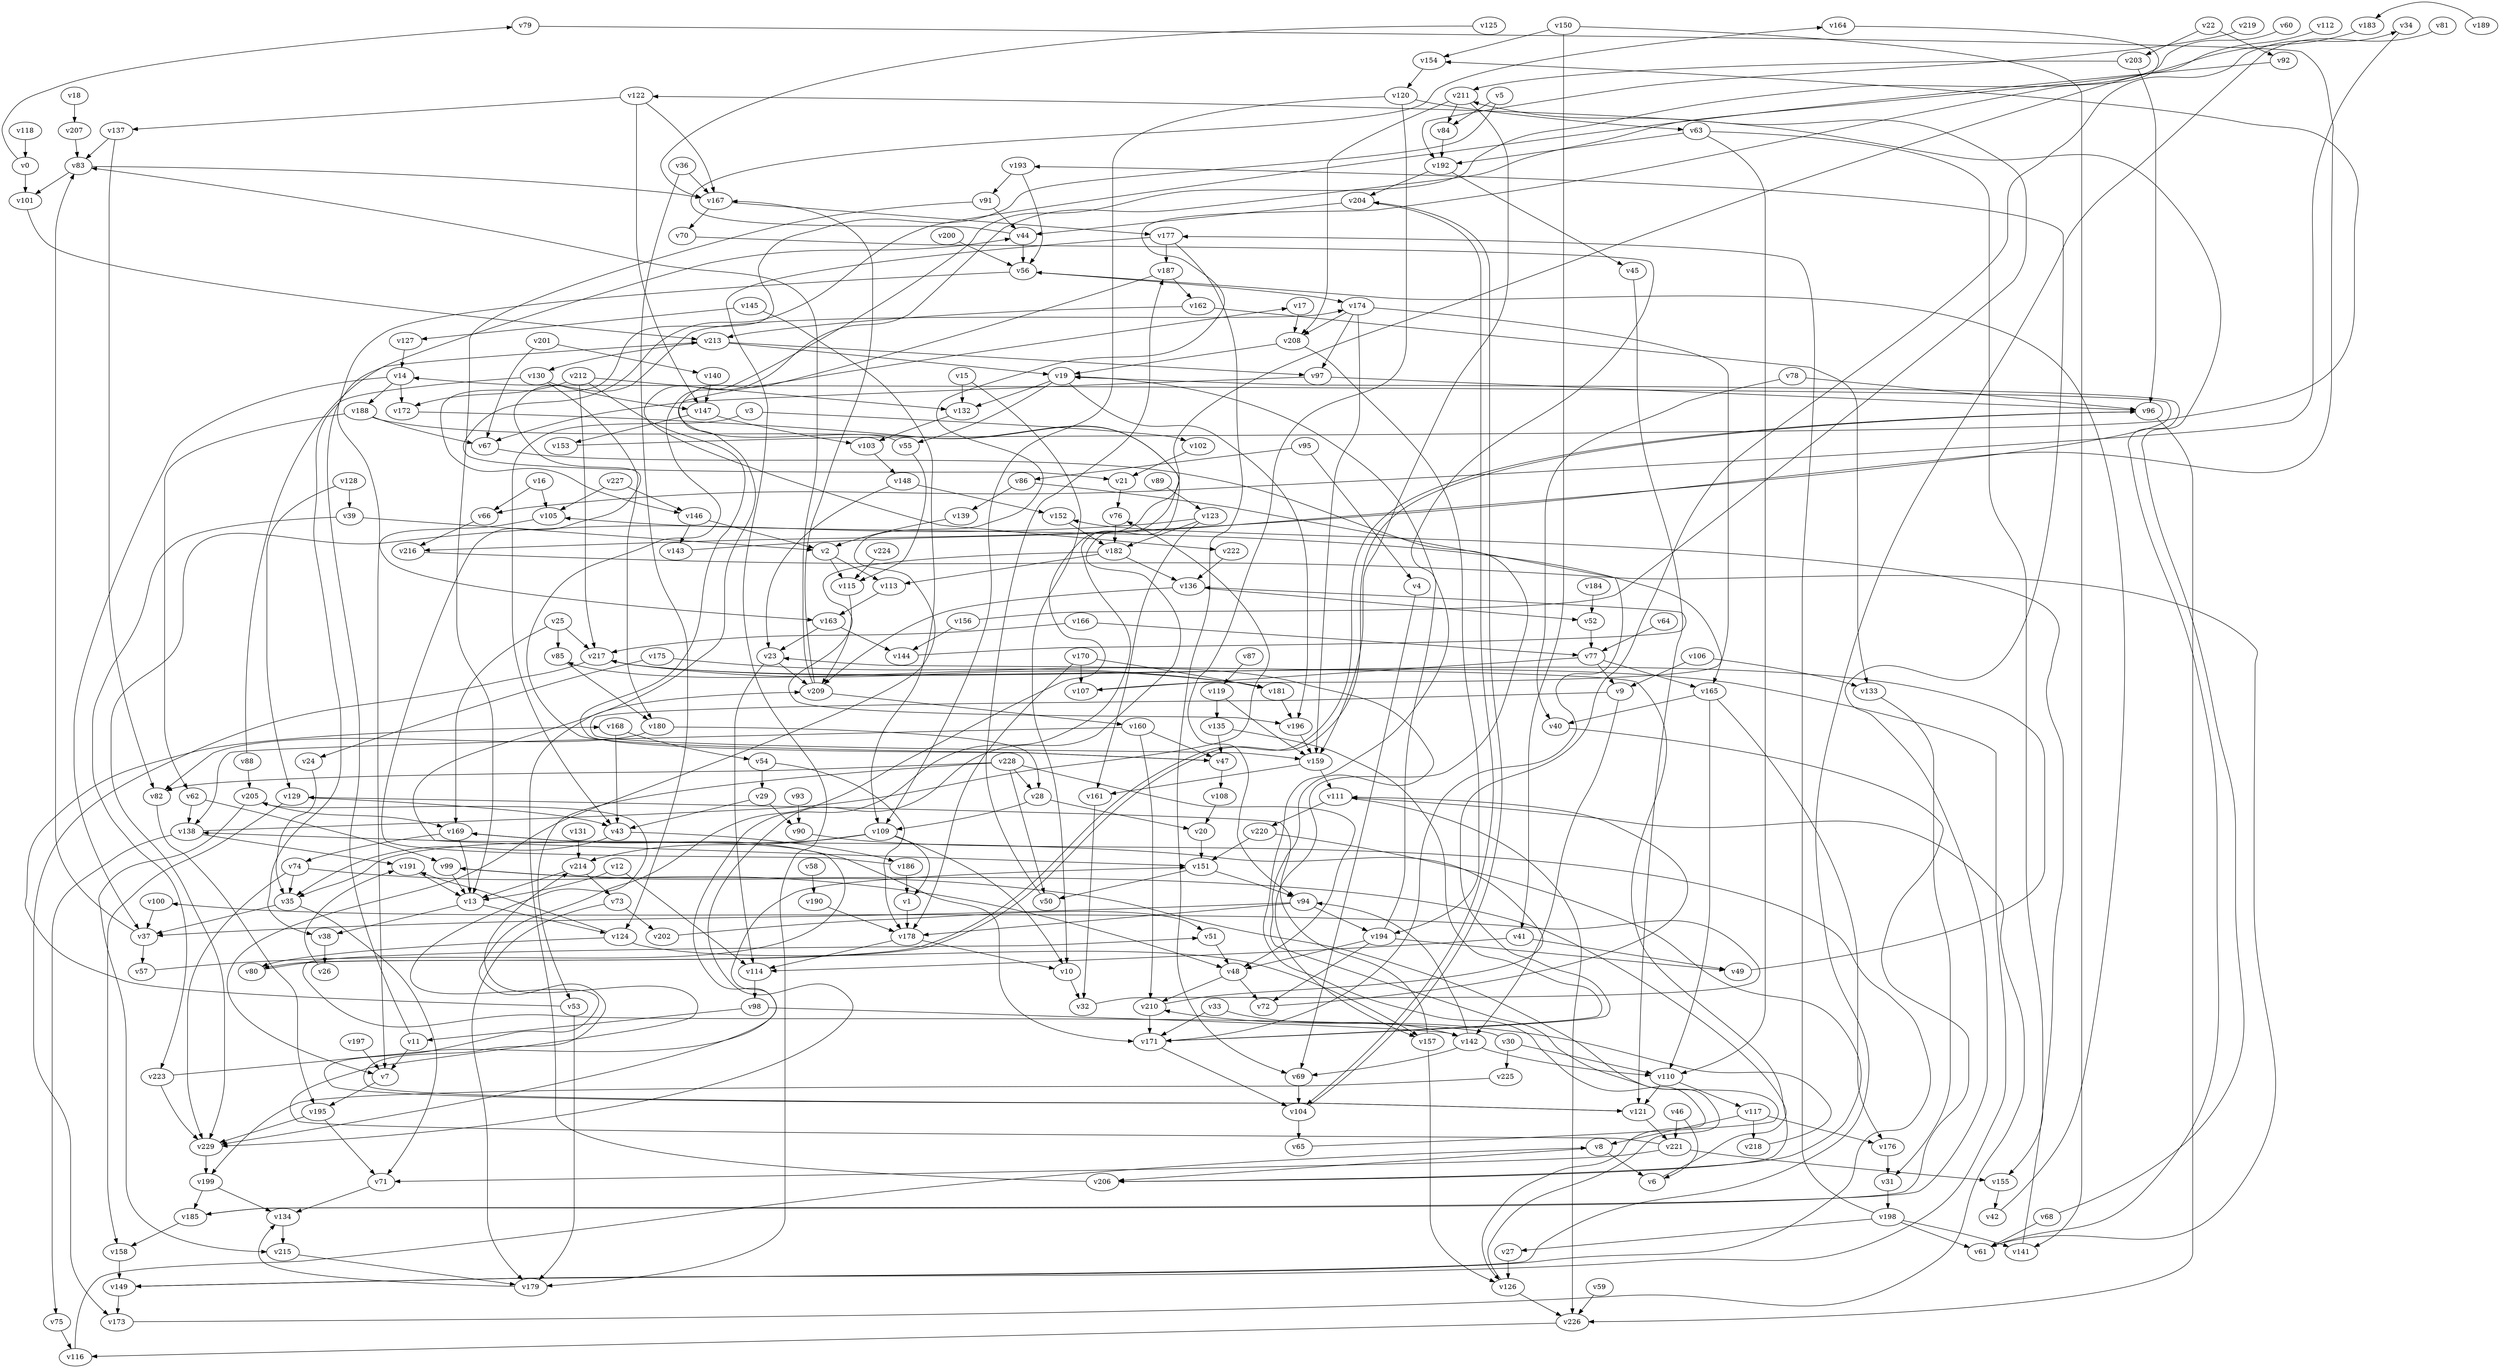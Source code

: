 // Benchmark game 339 - 230 vertices
// time_bound: 96
// targets: v2
digraph G {
    v0 [name="v0", player=0];
    v1 [name="v1", player=0];
    v2 [name="v2", player=1, target=1];
    v3 [name="v3", player=1];
    v4 [name="v4", player=0];
    v5 [name="v5", player=1];
    v6 [name="v6", player=1];
    v7 [name="v7", player=0];
    v8 [name="v8", player=0];
    v9 [name="v9", player=0];
    v10 [name="v10", player=1];
    v11 [name="v11", player=0];
    v12 [name="v12", player=1];
    v13 [name="v13", player=1];
    v14 [name="v14", player=1];
    v15 [name="v15", player=1];
    v16 [name="v16", player=1];
    v17 [name="v17", player=1];
    v18 [name="v18", player=0];
    v19 [name="v19", player=0];
    v20 [name="v20", player=1];
    v21 [name="v21", player=0];
    v22 [name="v22", player=0];
    v23 [name="v23", player=1];
    v24 [name="v24", player=1];
    v25 [name="v25", player=1];
    v26 [name="v26", player=0];
    v27 [name="v27", player=1];
    v28 [name="v28", player=0];
    v29 [name="v29", player=0];
    v30 [name="v30", player=1];
    v31 [name="v31", player=0];
    v32 [name="v32", player=1];
    v33 [name="v33", player=0];
    v34 [name="v34", player=1];
    v35 [name="v35", player=0];
    v36 [name="v36", player=0];
    v37 [name="v37", player=1];
    v38 [name="v38", player=0];
    v39 [name="v39", player=0];
    v40 [name="v40", player=1];
    v41 [name="v41", player=1];
    v42 [name="v42", player=0];
    v43 [name="v43", player=0];
    v44 [name="v44", player=1];
    v45 [name="v45", player=1];
    v46 [name="v46", player=0];
    v47 [name="v47", player=1];
    v48 [name="v48", player=0];
    v49 [name="v49", player=1];
    v50 [name="v50", player=0];
    v51 [name="v51", player=0];
    v52 [name="v52", player=1];
    v53 [name="v53", player=1];
    v54 [name="v54", player=0];
    v55 [name="v55", player=1];
    v56 [name="v56", player=1];
    v57 [name="v57", player=1];
    v58 [name="v58", player=1];
    v59 [name="v59", player=1];
    v60 [name="v60", player=0];
    v61 [name="v61", player=1];
    v62 [name="v62", player=1];
    v63 [name="v63", player=0];
    v64 [name="v64", player=0];
    v65 [name="v65", player=0];
    v66 [name="v66", player=0];
    v67 [name="v67", player=0];
    v68 [name="v68", player=0];
    v69 [name="v69", player=0];
    v70 [name="v70", player=1];
    v71 [name="v71", player=0];
    v72 [name="v72", player=1];
    v73 [name="v73", player=0];
    v74 [name="v74", player=0];
    v75 [name="v75", player=1];
    v76 [name="v76", player=0];
    v77 [name="v77", player=1];
    v78 [name="v78", player=1];
    v79 [name="v79", player=0];
    v80 [name="v80", player=0];
    v81 [name="v81", player=0];
    v82 [name="v82", player=1];
    v83 [name="v83", player=1];
    v84 [name="v84", player=1];
    v85 [name="v85", player=1];
    v86 [name="v86", player=0];
    v87 [name="v87", player=0];
    v88 [name="v88", player=1];
    v89 [name="v89", player=0];
    v90 [name="v90", player=0];
    v91 [name="v91", player=1];
    v92 [name="v92", player=1];
    v93 [name="v93", player=1];
    v94 [name="v94", player=1];
    v95 [name="v95", player=1];
    v96 [name="v96", player=1];
    v97 [name="v97", player=0];
    v98 [name="v98", player=1];
    v99 [name="v99", player=0];
    v100 [name="v100", player=0];
    v101 [name="v101", player=1];
    v102 [name="v102", player=0];
    v103 [name="v103", player=1];
    v104 [name="v104", player=0];
    v105 [name="v105", player=1];
    v106 [name="v106", player=0];
    v107 [name="v107", player=0];
    v108 [name="v108", player=0];
    v109 [name="v109", player=0];
    v110 [name="v110", player=0];
    v111 [name="v111", player=0];
    v112 [name="v112", player=1];
    v113 [name="v113", player=1];
    v114 [name="v114", player=1];
    v115 [name="v115", player=1];
    v116 [name="v116", player=0];
    v117 [name="v117", player=0];
    v118 [name="v118", player=1];
    v119 [name="v119", player=1];
    v120 [name="v120", player=0];
    v121 [name="v121", player=0];
    v122 [name="v122", player=0];
    v123 [name="v123", player=0];
    v124 [name="v124", player=1];
    v125 [name="v125", player=1];
    v126 [name="v126", player=1];
    v127 [name="v127", player=1];
    v128 [name="v128", player=1];
    v129 [name="v129", player=0];
    v130 [name="v130", player=1];
    v131 [name="v131", player=0];
    v132 [name="v132", player=0];
    v133 [name="v133", player=1];
    v134 [name="v134", player=1];
    v135 [name="v135", player=1];
    v136 [name="v136", player=1];
    v137 [name="v137", player=0];
    v138 [name="v138", player=1];
    v139 [name="v139", player=0];
    v140 [name="v140", player=0];
    v141 [name="v141", player=0];
    v142 [name="v142", player=1];
    v143 [name="v143", player=0];
    v144 [name="v144", player=0];
    v145 [name="v145", player=1];
    v146 [name="v146", player=0];
    v147 [name="v147", player=1];
    v148 [name="v148", player=0];
    v149 [name="v149", player=1];
    v150 [name="v150", player=0];
    v151 [name="v151", player=1];
    v152 [name="v152", player=0];
    v153 [name="v153", player=1];
    v154 [name="v154", player=1];
    v155 [name="v155", player=1];
    v156 [name="v156", player=1];
    v157 [name="v157", player=0];
    v158 [name="v158", player=1];
    v159 [name="v159", player=0];
    v160 [name="v160", player=1];
    v161 [name="v161", player=0];
    v162 [name="v162", player=0];
    v163 [name="v163", player=0];
    v164 [name="v164", player=1];
    v165 [name="v165", player=1];
    v166 [name="v166", player=1];
    v167 [name="v167", player=1];
    v168 [name="v168", player=1];
    v169 [name="v169", player=0];
    v170 [name="v170", player=1];
    v171 [name="v171", player=0];
    v172 [name="v172", player=1];
    v173 [name="v173", player=0];
    v174 [name="v174", player=1];
    v175 [name="v175", player=0];
    v176 [name="v176", player=0];
    v177 [name="v177", player=0];
    v178 [name="v178", player=1];
    v179 [name="v179", player=1];
    v180 [name="v180", player=1];
    v181 [name="v181", player=1];
    v182 [name="v182", player=1];
    v183 [name="v183", player=1];
    v184 [name="v184", player=1];
    v185 [name="v185", player=0];
    v186 [name="v186", player=1];
    v187 [name="v187", player=0];
    v188 [name="v188", player=0];
    v189 [name="v189", player=0];
    v190 [name="v190", player=1];
    v191 [name="v191", player=1];
    v192 [name="v192", player=1];
    v193 [name="v193", player=0];
    v194 [name="v194", player=0];
    v195 [name="v195", player=0];
    v196 [name="v196", player=1];
    v197 [name="v197", player=1];
    v198 [name="v198", player=1];
    v199 [name="v199", player=0];
    v200 [name="v200", player=1];
    v201 [name="v201", player=0];
    v202 [name="v202", player=0];
    v203 [name="v203", player=0];
    v204 [name="v204", player=1];
    v205 [name="v205", player=0];
    v206 [name="v206", player=0];
    v207 [name="v207", player=1];
    v208 [name="v208", player=0];
    v209 [name="v209", player=0];
    v210 [name="v210", player=0];
    v211 [name="v211", player=0];
    v212 [name="v212", player=0];
    v213 [name="v213", player=0];
    v214 [name="v214", player=1];
    v215 [name="v215", player=1];
    v216 [name="v216", player=1];
    v217 [name="v217", player=0];
    v218 [name="v218", player=0];
    v219 [name="v219", player=0];
    v220 [name="v220", player=0];
    v221 [name="v221", player=1];
    v222 [name="v222", player=1];
    v223 [name="v223", player=1];
    v224 [name="v224", player=0];
    v225 [name="v225", player=0];
    v226 [name="v226", player=1];
    v227 [name="v227", player=1];
    v228 [name="v228", player=0];
    v229 [name="v229", player=1];

    v0 -> v79 [constraint="t < 8"];
    v1 -> v178;
    v2 -> v113;
    v3 -> v102;
    v4 -> v69;
    v5 -> v146 [constraint="t mod 4 == 2"];
    v6 -> v99 [constraint="t >= 5"];
    v7 -> v195;
    v8 -> v206;
    v9 -> v159 [constraint="t < 7"];
    v10 -> v32;
    v11 -> v213;
    v12 -> v114;
    v13 -> v124;
    v14 -> v188;
    v15 -> v10;
    v16 -> v105;
    v17 -> v208;
    v18 -> v207;
    v19 -> v132;
    v20 -> v151;
    v21 -> v76;
    v22 -> v203;
    v23 -> v114;
    v24 -> v35;
    v25 -> v169;
    v26 -> v191;
    v27 -> v126;
    v28 -> v109;
    v29 -> v43;
    v30 -> v51 [constraint="t < 13"];
    v31 -> v198;
    v32 -> v100 [constraint="t < 14"];
    v33 -> v171;
    v34 -> v66 [constraint="t mod 5 == 2"];
    v35 -> v37;
    v36 -> v124;
    v37 -> v83;
    v38 -> v26;
    v39 -> v2;
    v40 -> v185 [constraint="t >= 5"];
    v41 -> v114;
    v42 -> v56 [constraint="t mod 3 == 1"];
    v43 -> v35;
    v44 -> v164 [constraint="t mod 4 == 0"];
    v45 -> v121;
    v46 -> v6;
    v47 -> v108;
    v48 -> v72;
    v49 -> v217 [constraint="t >= 1"];
    v50 -> v187;
    v51 -> v48;
    v52 -> v77;
    v53 -> v168 [constraint="t >= 1"];
    v54 -> v178;
    v55 -> v17 [constraint="t >= 1"];
    v56 -> v174;
    v57 -> v169 [constraint="t < 5"];
    v58 -> v190;
    v59 -> v226;
    v60 -> v47 [constraint="t mod 3 == 0"];
    v61 -> v19 [constraint="t >= 4"];
    v62 -> v138;
    v63 -> v110;
    v64 -> v77;
    v65 -> v99 [constraint="t mod 4 == 1"];
    v66 -> v216;
    v67 -> v157 [constraint="t mod 3 == 1"];
    v68 -> v122 [constraint="t mod 4 == 2"];
    v69 -> v104;
    v70 -> v126 [constraint="t mod 4 == 0"];
    v71 -> v134;
    v72 -> v111 [constraint="t < 11"];
    v73 -> v202;
    v74 -> v229;
    v75 -> v116;
    v76 -> v182;
    v77 -> v107;
    v78 -> v96;
    v79 -> v216 [constraint="t >= 5"];
    v80 -> v96 [constraint="t < 9"];
    v81 -> v149 [constraint="t < 11"];
    v82 -> v195;
    v83 -> v167;
    v84 -> v192;
    v85 -> v180;
    v86 -> v171 [constraint="t mod 4 == 1"];
    v87 -> v119;
    v88 -> v44 [constraint="t < 13"];
    v89 -> v123;
    v90 -> v149 [constraint="t >= 2"];
    v91 -> v13;
    v92 -> v21 [constraint="t mod 5 == 2"];
    v93 -> v90;
    v94 -> v178;
    v95 -> v4;
    v96 -> v80 [constraint="t < 14"];
    v97 -> v96;
    v98 -> v142;
    v99 -> v13;
    v100 -> v37;
    v101 -> v213 [constraint="t mod 4 == 0"];
    v102 -> v21;
    v103 -> v148;
    v104 -> v204 [constraint="t mod 3 == 0"];
    v105 -> v163 [constraint="t >= 4"];
    v106 -> v9;
    v107 -> v105 [constraint="t mod 2 == 0"];
    v108 -> v20;
    v109 -> v214;
    v110 -> v117;
    v111 -> v226;
    v112 -> v222 [constraint="t mod 4 == 1"];
    v113 -> v163;
    v114 -> v98;
    v115 -> v209;
    v116 -> v8 [constraint="t mod 2 == 1"];
    v117 -> v8;
    v118 -> v0;
    v119 -> v159;
    v120 -> v109;
    v121 -> v205 [constraint="t mod 3 == 2"];
    v122 -> v137;
    v123 -> v182;
    v124 -> v157;
    v125 -> v167 [constraint="t >= 5"];
    v126 -> v85 [constraint="t mod 4 == 2"];
    v127 -> v14;
    v128 -> v39;
    v129 -> v158;
    v130 -> v147;
    v131 -> v214;
    v132 -> v103;
    v133 -> v31;
    v134 -> v215;
    v135 -> v171 [constraint="t >= 2"];
    v136 -> v209;
    v137 -> v83;
    v138 -> v76 [constraint="t < 5"];
    v139 -> v2;
    v140 -> v147;
    v141 -> v152 [constraint="t mod 3 == 0"];
    v142 -> v110;
    v143 -> v14 [constraint="t mod 3 == 0"];
    v144 -> v136 [constraint="t mod 3 == 2"];
    v145 -> v127;
    v146 -> v143;
    v147 -> v103;
    v148 -> v152;
    v149 -> v173;
    v150 -> v141;
    v151 -> v94;
    v152 -> v182;
    v153 -> v154 [constraint="t < 8"];
    v154 -> v120;
    v155 -> v42;
    v156 -> v211 [constraint="t >= 1"];
    v157 -> v129 [constraint="t >= 3"];
    v158 -> v149;
    v159 -> v111;
    v160 -> v210;
    v161 -> v32;
    v162 -> v133;
    v163 -> v144;
    v164 -> v7 [constraint="t < 9"];
    v165 -> v110;
    v166 -> v77;
    v167 -> v177;
    v168 -> v54;
    v169 -> v171;
    v170 -> v107;
    v171 -> v34 [constraint="t >= 4"];
    v172 -> v229 [constraint="t >= 5"];
    v173 -> v111 [constraint="t mod 5 == 0"];
    v174 -> v159;
    v175 -> v181;
    v176 -> v31;
    v177 -> v187;
    v178 -> v10;
    v179 -> v134 [constraint="t < 8"];
    v180 -> v82;
    v181 -> v196;
    v182 -> v196 [constraint="t >= 4"];
    v183 -> v121 [constraint="t < 6"];
    v184 -> v52;
    v185 -> v193 [constraint="t mod 3 == 1"];
    v186 -> v174 [constraint="t mod 2 == 1"];
    v187 -> v151 [constraint="t < 10"];
    v188 -> v229 [constraint="t mod 3 == 2"];
    v189 -> v183 [constraint="t >= 5"];
    v190 -> v178;
    v191 -> v13;
    v192 -> v204;
    v193 -> v56;
    v194 -> v19;
    v195 -> v71;
    v196 -> v159;
    v197 -> v7;
    v198 -> v27;
    v199 -> v185;
    v200 -> v56;
    v201 -> v67;
    v202 -> v51 [constraint="t < 5"];
    v203 -> v96;
    v204 -> v44;
    v205 -> v169;
    v206 -> v23 [constraint="t >= 2"];
    v207 -> v83;
    v208 -> v194;
    v209 -> v167;
    v210 -> v138 [constraint="t mod 4 == 3"];
    v211 -> v84;
    v212 -> v47 [constraint="t < 11"];
    v213 -> v19;
    v214 -> v13;
    v215 -> v179;
    v216 -> v61 [constraint="t mod 3 == 0"];
    v217 -> v149 [constraint="t >= 1"];
    v218 -> v210 [constraint="t mod 5 == 2"];
    v219 -> v192 [constraint="t >= 2"];
    v220 -> v206 [constraint="t mod 3 == 2"];
    v221 -> v214 [constraint="t < 13"];
    v222 -> v136;
    v223 -> v151 [constraint="t < 9"];
    v224 -> v115;
    v225 -> v199 [constraint="t mod 2 == 0"];
    v226 -> v116;
    v227 -> v146;
    v228 -> v48;
    v229 -> v199;
    v223 -> v229;
    v120 -> v94;
    v15 -> v132;
    v123 -> v229;
    v209 -> v83;
    v159 -> v161;
    v198 -> v61;
    v185 -> v158;
    v194 -> v49;
    v110 -> v121;
    v117 -> v218;
    v119 -> v135;
    v122 -> v167;
    v77 -> v9;
    v156 -> v144;
    v35 -> v71;
    v19 -> v196;
    v104 -> v65;
    v121 -> v221;
    v123 -> v161;
    v44 -> v56;
    v135 -> v47;
    v63 -> v155;
    v208 -> v19;
    v30 -> v225;
    v98 -> v11;
    v2 -> v115;
    v37 -> v57;
    v204 -> v104;
    v83 -> v101;
    v86 -> v139;
    v120 -> v63;
    v195 -> v229;
    v186 -> v1;
    v162 -> v213;
    v217 -> v181;
    v187 -> v162;
    v74 -> v35;
    v14 -> v172;
    v193 -> v91;
    v25 -> v85;
    v198 -> v177;
    v180 -> v28;
    v106 -> v133;
    v221 -> v155;
    v94 -> v194;
    v13 -> v38;
    v78 -> v40;
    v194 -> v48;
    v12 -> v13;
    v163 -> v23;
    v210 -> v171;
    v174 -> v208;
    v36 -> v167;
    v54 -> v29;
    v209 -> v160;
    v48 -> v210;
    v148 -> v23;
    v165 -> v40;
    v39 -> v223;
    v29 -> v90;
    v96 -> v226;
    v124 -> v191;
    v77 -> v165;
    v130 -> v38;
    v23 -> v209;
    v228 -> v53;
    v206 -> v209;
    v5 -> v84;
    v157 -> v126;
    v0 -> v101;
    v97 -> v67;
    v33 -> v142;
    v182 -> v136;
    v130 -> v180;
    v147 -> v153;
    v8 -> v6;
    v166 -> v217;
    v95 -> v86;
    v3 -> v43;
    v211 -> v208;
    v109 -> v1;
    v171 -> v104;
    v142 -> v94;
    v124 -> v80;
    v109 -> v10;
    v174 -> v97;
    v211 -> v159;
    v142 -> v69;
    v56 -> v7;
    v63 -> v192;
    v227 -> v105;
    v169 -> v74;
    v217 -> v173;
    v22 -> v92;
    v138 -> v191;
    v201 -> v140;
    v145 -> v109;
    v91 -> v44;
    v46 -> v221;
    v129 -> v43;
    v41 -> v49;
    v74 -> v48;
    v111 -> v220;
    v43 -> v186;
    v151 -> v50;
    v62 -> v99;
    v182 -> v113;
    v213 -> v130;
    v53 -> v179;
    v205 -> v215;
    v165 -> v176;
    v221 -> v71;
    v11 -> v7;
    v192 -> v45;
    v88 -> v205;
    v122 -> v147;
    v174 -> v165;
    v169 -> v13;
    v194 -> v72;
    v228 -> v28;
    v188 -> v62;
    v126 -> v226;
    v199 -> v134;
    v128 -> v129;
    v150 -> v154;
    v68 -> v61;
    v170 -> v181;
    v168 -> v43;
    v212 -> v172;
    v73 -> v179;
    v167 -> v70;
    v19 -> v55;
    v214 -> v73;
    v150 -> v41;
    v188 -> v67;
    v177 -> v69;
    v212 -> v217;
    v55 -> v115;
    v136 -> v52;
    v137 -> v82;
    v160 -> v138;
    v212 -> v132;
    v213 -> v97;
    v138 -> v75;
    v14 -> v37;
    v16 -> v66;
    v220 -> v151;
    v178 -> v114;
    v228 -> v82;
    v25 -> v217;
    v170 -> v178;
    v30 -> v110;
    v9 -> v142;
    v94 -> v37;
    v146 -> v2;
    v117 -> v176;
    v228 -> v50;
    v198 -> v141;
    v28 -> v20;
    v203 -> v211;
    v109 -> v35;
    v177 -> v179;
    v160 -> v47;
    v175 -> v24;
}

